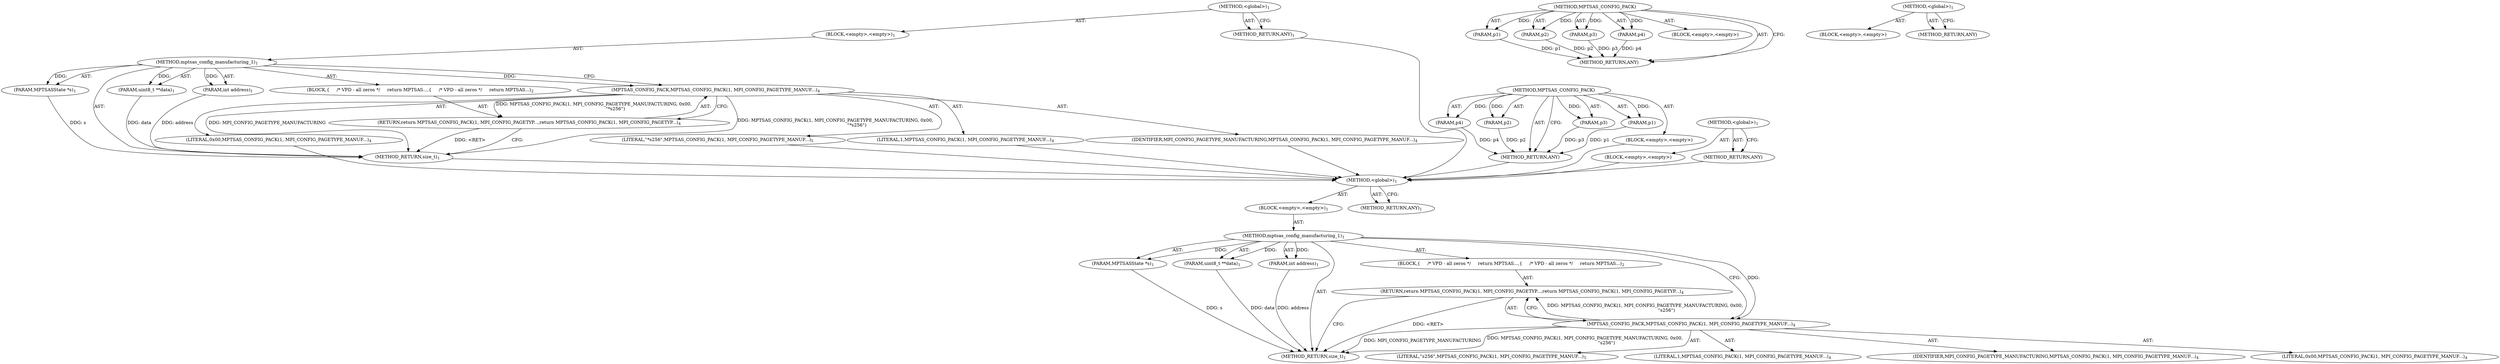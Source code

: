 digraph "&lt;global&gt;" {
vulnerable_6 [label=<(METHOD,&lt;global&gt;)<SUB>1</SUB>>];
vulnerable_7 [label=<(BLOCK,&lt;empty&gt;,&lt;empty&gt;)<SUB>1</SUB>>];
vulnerable_8 [label=<(METHOD,mptsas_config_manufacturing_1)<SUB>1</SUB>>];
vulnerable_9 [label=<(PARAM,MPTSASState *s)<SUB>1</SUB>>];
vulnerable_10 [label=<(PARAM,uint8_t **data)<SUB>1</SUB>>];
vulnerable_11 [label=<(PARAM,int address)<SUB>1</SUB>>];
vulnerable_12 [label=<(BLOCK,{
     /* VPD - all zeros */
     return MPTSAS...,{
     /* VPD - all zeros */
     return MPTSAS...)<SUB>2</SUB>>];
vulnerable_13 [label=<(RETURN,return MPTSAS_CONFIG_PACK(1, MPI_CONFIG_PAGETYP...,return MPTSAS_CONFIG_PACK(1, MPI_CONFIG_PAGETYP...)<SUB>4</SUB>>];
vulnerable_14 [label=<(MPTSAS_CONFIG_PACK,MPTSAS_CONFIG_PACK(1, MPI_CONFIG_PAGETYPE_MANUF...)<SUB>4</SUB>>];
vulnerable_15 [label=<(LITERAL,1,MPTSAS_CONFIG_PACK(1, MPI_CONFIG_PAGETYPE_MANUF...)<SUB>4</SUB>>];
vulnerable_16 [label=<(IDENTIFIER,MPI_CONFIG_PAGETYPE_MANUFACTURING,MPTSAS_CONFIG_PACK(1, MPI_CONFIG_PAGETYPE_MANUF...)<SUB>4</SUB>>];
vulnerable_17 [label=<(LITERAL,0x00,MPTSAS_CONFIG_PACK(1, MPI_CONFIG_PAGETYPE_MANUF...)<SUB>4</SUB>>];
vulnerable_18 [label=<(LITERAL,&quot;s256&quot;,MPTSAS_CONFIG_PACK(1, MPI_CONFIG_PAGETYPE_MANUF...)<SUB>5</SUB>>];
vulnerable_19 [label=<(METHOD_RETURN,size_t)<SUB>1</SUB>>];
vulnerable_21 [label=<(METHOD_RETURN,ANY)<SUB>1</SUB>>];
vulnerable_44 [label=<(METHOD,MPTSAS_CONFIG_PACK)>];
vulnerable_45 [label=<(PARAM,p1)>];
vulnerable_46 [label=<(PARAM,p2)>];
vulnerable_47 [label=<(PARAM,p3)>];
vulnerable_48 [label=<(PARAM,p4)>];
vulnerable_49 [label=<(BLOCK,&lt;empty&gt;,&lt;empty&gt;)>];
vulnerable_50 [label=<(METHOD_RETURN,ANY)>];
vulnerable_38 [label=<(METHOD,&lt;global&gt;)<SUB>1</SUB>>];
vulnerable_39 [label=<(BLOCK,&lt;empty&gt;,&lt;empty&gt;)>];
vulnerable_40 [label=<(METHOD_RETURN,ANY)>];
fixed_6 [label=<(METHOD,&lt;global&gt;)<SUB>1</SUB>>];
fixed_7 [label=<(BLOCK,&lt;empty&gt;,&lt;empty&gt;)<SUB>1</SUB>>];
fixed_8 [label=<(METHOD,mptsas_config_manufacturing_1)<SUB>1</SUB>>];
fixed_9 [label=<(PARAM,MPTSASState *s)<SUB>1</SUB>>];
fixed_10 [label=<(PARAM,uint8_t **data)<SUB>1</SUB>>];
fixed_11 [label=<(PARAM,int address)<SUB>1</SUB>>];
fixed_12 [label=<(BLOCK,{
     /* VPD - all zeros */
     return MPTSAS...,{
     /* VPD - all zeros */
     return MPTSAS...)<SUB>2</SUB>>];
fixed_13 [label=<(RETURN,return MPTSAS_CONFIG_PACK(1, MPI_CONFIG_PAGETYP...,return MPTSAS_CONFIG_PACK(1, MPI_CONFIG_PAGETYP...)<SUB>4</SUB>>];
fixed_14 [label=<(MPTSAS_CONFIG_PACK,MPTSAS_CONFIG_PACK(1, MPI_CONFIG_PAGETYPE_MANUF...)<SUB>4</SUB>>];
fixed_15 [label=<(LITERAL,1,MPTSAS_CONFIG_PACK(1, MPI_CONFIG_PAGETYPE_MANUF...)<SUB>4</SUB>>];
fixed_16 [label=<(IDENTIFIER,MPI_CONFIG_PAGETYPE_MANUFACTURING,MPTSAS_CONFIG_PACK(1, MPI_CONFIG_PAGETYPE_MANUF...)<SUB>4</SUB>>];
fixed_17 [label=<(LITERAL,0x00,MPTSAS_CONFIG_PACK(1, MPI_CONFIG_PAGETYPE_MANUF...)<SUB>4</SUB>>];
fixed_18 [label=<(LITERAL,&quot;*s256&quot;,MPTSAS_CONFIG_PACK(1, MPI_CONFIG_PAGETYPE_MANUF...)<SUB>5</SUB>>];
fixed_19 [label=<(METHOD_RETURN,size_t)<SUB>1</SUB>>];
fixed_21 [label=<(METHOD_RETURN,ANY)<SUB>1</SUB>>];
fixed_44 [label=<(METHOD,MPTSAS_CONFIG_PACK)>];
fixed_45 [label=<(PARAM,p1)>];
fixed_46 [label=<(PARAM,p2)>];
fixed_47 [label=<(PARAM,p3)>];
fixed_48 [label=<(PARAM,p4)>];
fixed_49 [label=<(BLOCK,&lt;empty&gt;,&lt;empty&gt;)>];
fixed_50 [label=<(METHOD_RETURN,ANY)>];
fixed_38 [label=<(METHOD,&lt;global&gt;)<SUB>1</SUB>>];
fixed_39 [label=<(BLOCK,&lt;empty&gt;,&lt;empty&gt;)>];
fixed_40 [label=<(METHOD_RETURN,ANY)>];
vulnerable_6 -> vulnerable_7  [key=0, label="AST: "];
vulnerable_6 -> vulnerable_21  [key=0, label="AST: "];
vulnerable_6 -> vulnerable_21  [key=1, label="CFG: "];
vulnerable_7 -> vulnerable_8  [key=0, label="AST: "];
vulnerable_8 -> vulnerable_9  [key=0, label="AST: "];
vulnerable_8 -> vulnerable_9  [key=1, label="DDG: "];
vulnerable_8 -> vulnerable_10  [key=0, label="AST: "];
vulnerable_8 -> vulnerable_10  [key=1, label="DDG: "];
vulnerable_8 -> vulnerable_11  [key=0, label="AST: "];
vulnerable_8 -> vulnerable_11  [key=1, label="DDG: "];
vulnerable_8 -> vulnerable_12  [key=0, label="AST: "];
vulnerable_8 -> vulnerable_19  [key=0, label="AST: "];
vulnerable_8 -> vulnerable_14  [key=0, label="CFG: "];
vulnerable_8 -> vulnerable_14  [key=1, label="DDG: "];
vulnerable_9 -> vulnerable_19  [key=0, label="DDG: s"];
vulnerable_10 -> vulnerable_19  [key=0, label="DDG: data"];
vulnerable_11 -> vulnerable_19  [key=0, label="DDG: address"];
vulnerable_12 -> vulnerable_13  [key=0, label="AST: "];
vulnerable_13 -> vulnerable_14  [key=0, label="AST: "];
vulnerable_13 -> vulnerable_19  [key=0, label="CFG: "];
vulnerable_13 -> vulnerable_19  [key=1, label="DDG: &lt;RET&gt;"];
vulnerable_14 -> vulnerable_15  [key=0, label="AST: "];
vulnerable_14 -> vulnerable_16  [key=0, label="AST: "];
vulnerable_14 -> vulnerable_17  [key=0, label="AST: "];
vulnerable_14 -> vulnerable_18  [key=0, label="AST: "];
vulnerable_14 -> vulnerable_13  [key=0, label="CFG: "];
vulnerable_14 -> vulnerable_13  [key=1, label="DDG: MPTSAS_CONFIG_PACK(1, MPI_CONFIG_PAGETYPE_MANUFACTURING, 0x00,
                              &quot;s256&quot;)"];
vulnerable_14 -> vulnerable_19  [key=0, label="DDG: MPI_CONFIG_PAGETYPE_MANUFACTURING"];
vulnerable_14 -> vulnerable_19  [key=1, label="DDG: MPTSAS_CONFIG_PACK(1, MPI_CONFIG_PAGETYPE_MANUFACTURING, 0x00,
                              &quot;s256&quot;)"];
vulnerable_44 -> vulnerable_45  [key=0, label="AST: "];
vulnerable_44 -> vulnerable_45  [key=1, label="DDG: "];
vulnerable_44 -> vulnerable_49  [key=0, label="AST: "];
vulnerable_44 -> vulnerable_46  [key=0, label="AST: "];
vulnerable_44 -> vulnerable_46  [key=1, label="DDG: "];
vulnerable_44 -> vulnerable_50  [key=0, label="AST: "];
vulnerable_44 -> vulnerable_50  [key=1, label="CFG: "];
vulnerable_44 -> vulnerable_47  [key=0, label="AST: "];
vulnerable_44 -> vulnerable_47  [key=1, label="DDG: "];
vulnerable_44 -> vulnerable_48  [key=0, label="AST: "];
vulnerable_44 -> vulnerable_48  [key=1, label="DDG: "];
vulnerable_45 -> vulnerable_50  [key=0, label="DDG: p1"];
vulnerable_46 -> vulnerable_50  [key=0, label="DDG: p2"];
vulnerable_47 -> vulnerable_50  [key=0, label="DDG: p3"];
vulnerable_48 -> vulnerable_50  [key=0, label="DDG: p4"];
vulnerable_38 -> vulnerable_39  [key=0, label="AST: "];
vulnerable_38 -> vulnerable_40  [key=0, label="AST: "];
vulnerable_38 -> vulnerable_40  [key=1, label="CFG: "];
fixed_6 -> fixed_7  [key=0, label="AST: "];
fixed_6 -> fixed_21  [key=0, label="AST: "];
fixed_6 -> fixed_21  [key=1, label="CFG: "];
fixed_7 -> fixed_8  [key=0, label="AST: "];
fixed_8 -> fixed_9  [key=0, label="AST: "];
fixed_8 -> fixed_9  [key=1, label="DDG: "];
fixed_8 -> fixed_10  [key=0, label="AST: "];
fixed_8 -> fixed_10  [key=1, label="DDG: "];
fixed_8 -> fixed_11  [key=0, label="AST: "];
fixed_8 -> fixed_11  [key=1, label="DDG: "];
fixed_8 -> fixed_12  [key=0, label="AST: "];
fixed_8 -> fixed_19  [key=0, label="AST: "];
fixed_8 -> fixed_14  [key=0, label="CFG: "];
fixed_8 -> fixed_14  [key=1, label="DDG: "];
fixed_9 -> fixed_19  [key=0, label="DDG: s"];
fixed_10 -> fixed_19  [key=0, label="DDG: data"];
fixed_11 -> fixed_19  [key=0, label="DDG: address"];
fixed_12 -> fixed_13  [key=0, label="AST: "];
fixed_13 -> fixed_14  [key=0, label="AST: "];
fixed_13 -> fixed_19  [key=0, label="CFG: "];
fixed_13 -> fixed_19  [key=1, label="DDG: &lt;RET&gt;"];
fixed_14 -> fixed_15  [key=0, label="AST: "];
fixed_14 -> fixed_16  [key=0, label="AST: "];
fixed_14 -> fixed_17  [key=0, label="AST: "];
fixed_14 -> fixed_18  [key=0, label="AST: "];
fixed_14 -> fixed_13  [key=0, label="CFG: "];
fixed_14 -> fixed_13  [key=1, label="DDG: MPTSAS_CONFIG_PACK(1, MPI_CONFIG_PAGETYPE_MANUFACTURING, 0x00,
                              &quot;*s256&quot;)"];
fixed_14 -> fixed_19  [key=0, label="DDG: MPI_CONFIG_PAGETYPE_MANUFACTURING"];
fixed_14 -> fixed_19  [key=1, label="DDG: MPTSAS_CONFIG_PACK(1, MPI_CONFIG_PAGETYPE_MANUFACTURING, 0x00,
                              &quot;*s256&quot;)"];
fixed_15 -> vulnerable_6  [key=0];
fixed_16 -> vulnerable_6  [key=0];
fixed_17 -> vulnerable_6  [key=0];
fixed_18 -> vulnerable_6  [key=0];
fixed_19 -> vulnerable_6  [key=0];
fixed_21 -> vulnerable_6  [key=0];
fixed_44 -> fixed_45  [key=0, label="AST: "];
fixed_44 -> fixed_45  [key=1, label="DDG: "];
fixed_44 -> fixed_49  [key=0, label="AST: "];
fixed_44 -> fixed_46  [key=0, label="AST: "];
fixed_44 -> fixed_46  [key=1, label="DDG: "];
fixed_44 -> fixed_50  [key=0, label="AST: "];
fixed_44 -> fixed_50  [key=1, label="CFG: "];
fixed_44 -> fixed_47  [key=0, label="AST: "];
fixed_44 -> fixed_47  [key=1, label="DDG: "];
fixed_44 -> fixed_48  [key=0, label="AST: "];
fixed_44 -> fixed_48  [key=1, label="DDG: "];
fixed_45 -> fixed_50  [key=0, label="DDG: p1"];
fixed_46 -> fixed_50  [key=0, label="DDG: p2"];
fixed_47 -> fixed_50  [key=0, label="DDG: p3"];
fixed_48 -> fixed_50  [key=0, label="DDG: p4"];
fixed_49 -> vulnerable_6  [key=0];
fixed_50 -> vulnerable_6  [key=0];
fixed_38 -> fixed_39  [key=0, label="AST: "];
fixed_38 -> fixed_40  [key=0, label="AST: "];
fixed_38 -> fixed_40  [key=1, label="CFG: "];
fixed_39 -> vulnerable_6  [key=0];
fixed_40 -> vulnerable_6  [key=0];
}
